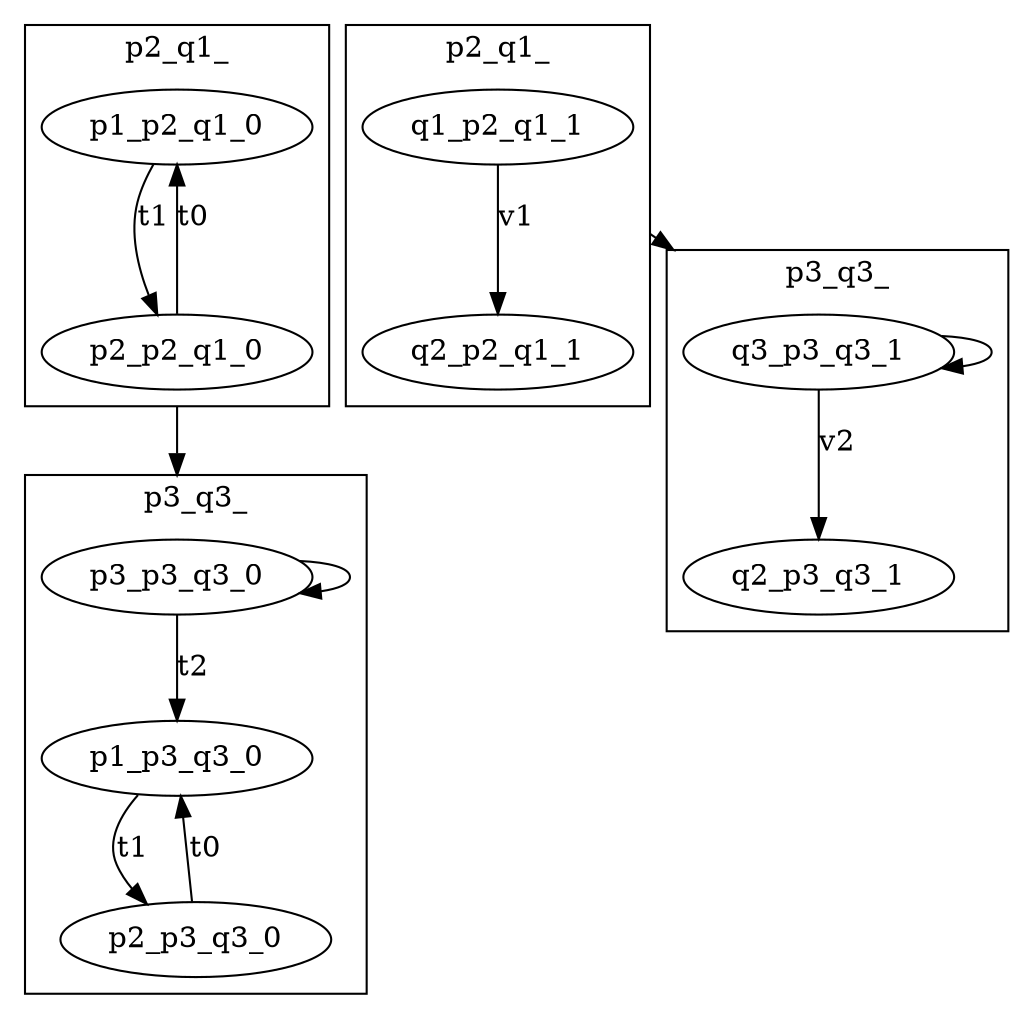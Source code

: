 digraph fichier {
compound=true
subgraph clusterp2_q1_0 {
p1_p2_q1_0 -> p2_p2_q1_0 [label="t1"]
p2_p2_q1_0 -> p1_p2_q1_0 [label="t0"]
label="p2_q1_"
}
p2_p2_q1_0 -> p3_p3_q3_0 [ltail=clusterp2_q1_0,lhead=clusterp3_q3_0]
subgraph clusterp3_q3_0 {
p3_p3_q3_0 -> p1_p3_q3_0 [label="t2"]
p1_p3_q3_0 -> p2_p3_q3_0 [label="t1"]
p2_p3_q3_0 -> p1_p3_q3_0 [label="t0"]
label="p3_q3_"
}
p3_p3_q3_0 -> p3_p3_q3_0 [ltail=clusterp3_q3_0,lhead=clusterp3_q3_0]
subgraph clusterp2_q1_1 {
q1_p2_q1_1 -> q2_p2_q1_1 [label="v1"]
label="p2_q1_"
}
q1_p2_q1_1 -> q3_p3_q3_1 [ltail=clusterp2_q1_1,lhead=clusterp3_q3_1]
subgraph clusterp3_q3_1 {
q3_p3_q3_1 -> q2_p3_q3_1 [label="v2"]
label="p3_q3_"
}
q3_p3_q3_1 -> q3_p3_q3_1 [ltail=clusterp3_q3_1,lhead=clusterp3_q3_1]
}

